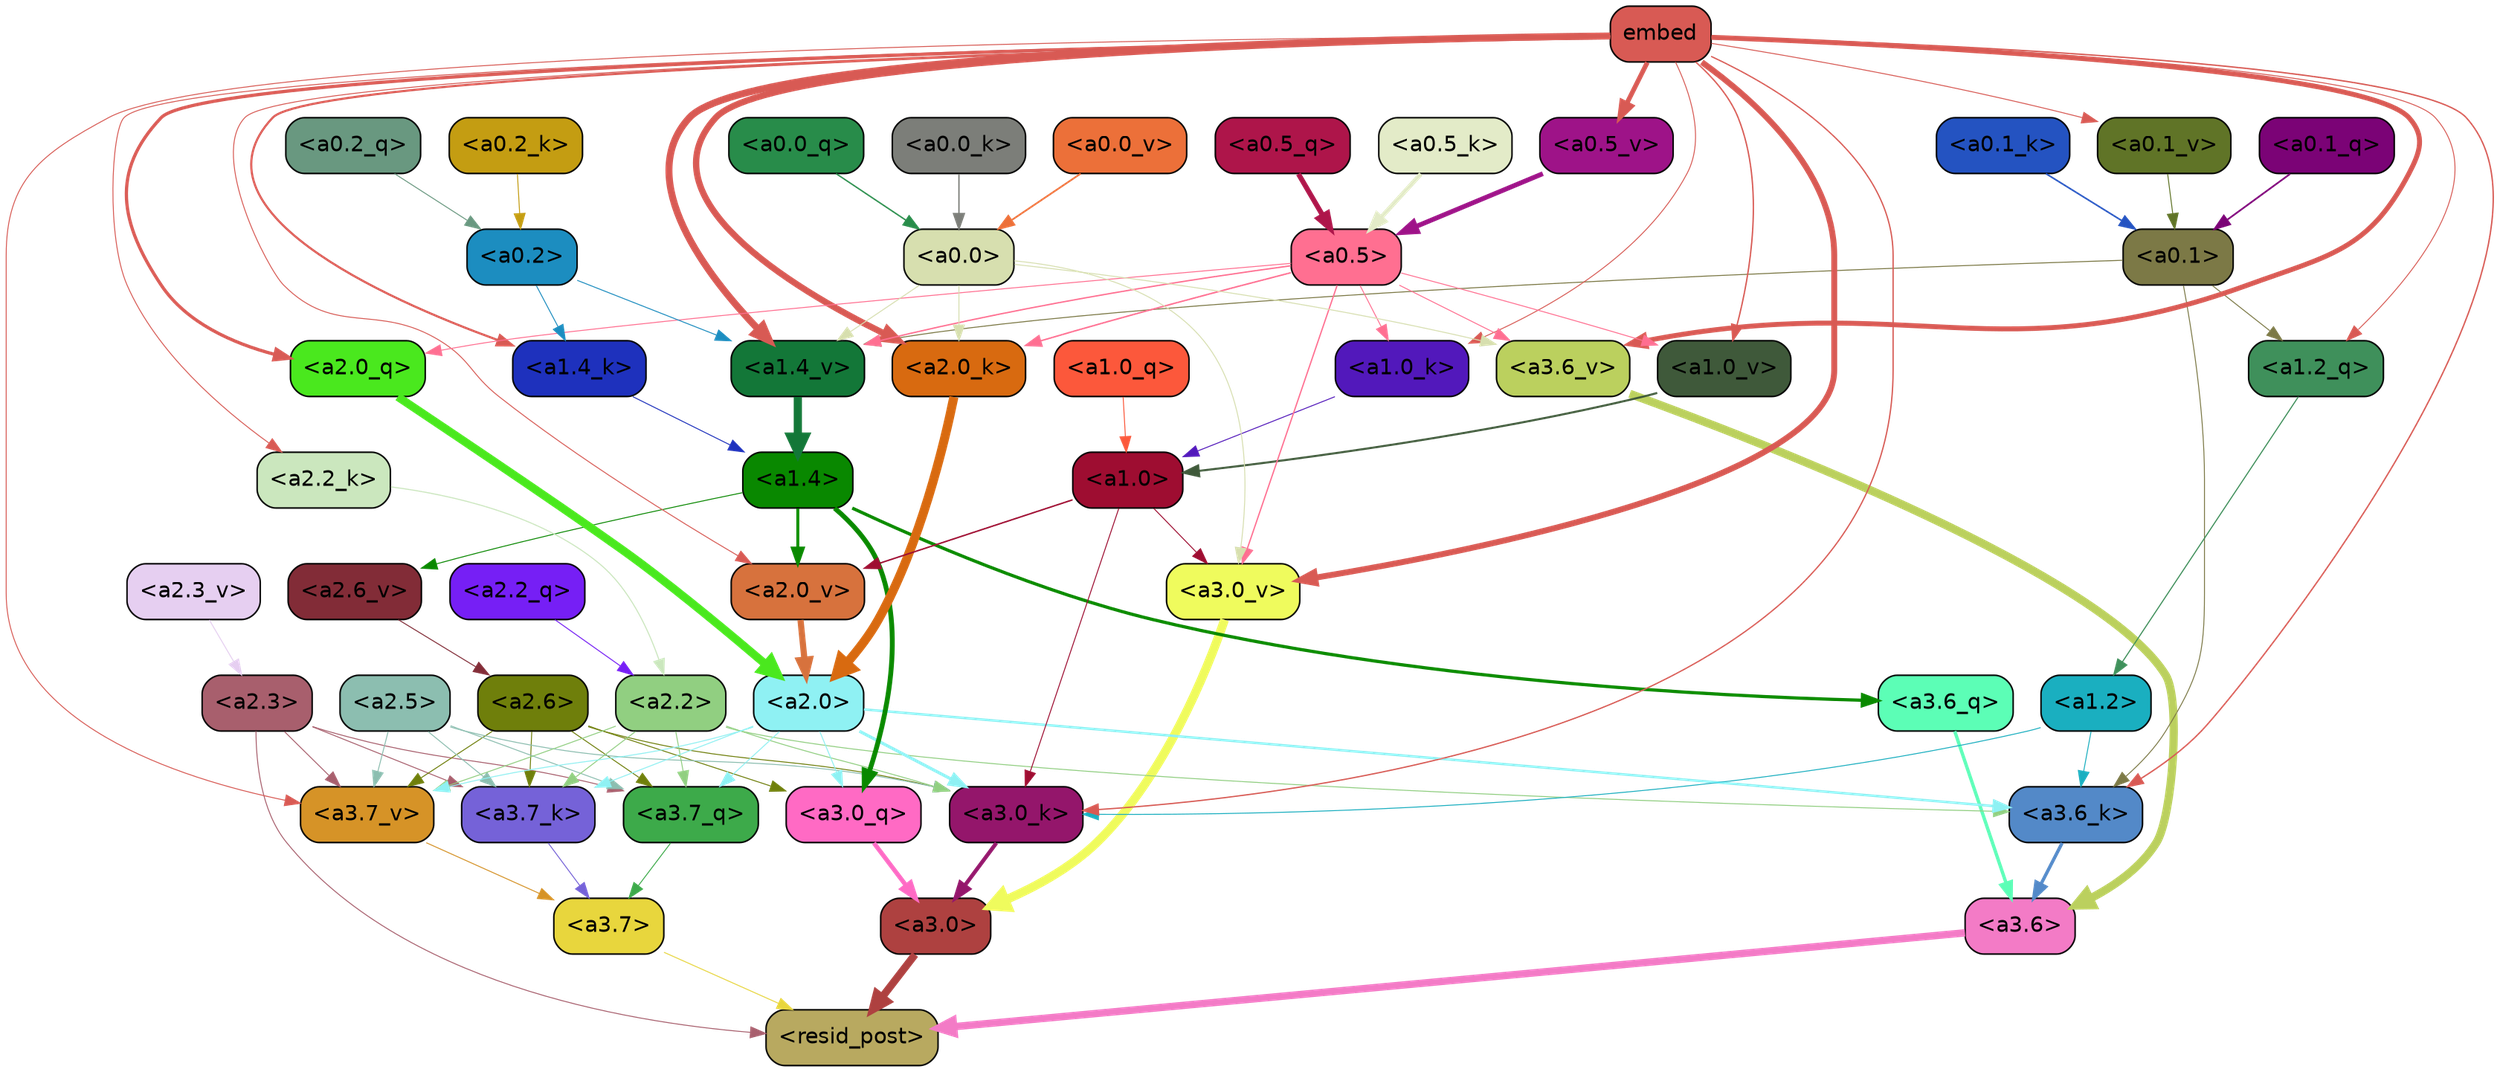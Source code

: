 strict digraph "" {
	graph [bgcolor=transparent,
		layout=dot,
		overlap=false,
		splines=true
	];
	"<a3.7>"	[color=black,
		fillcolor="#e8d63d",
		fontname=Helvetica,
		shape=box,
		style="filled, rounded"];
	"<resid_post>"	[color=black,
		fillcolor="#b8a960",
		fontname=Helvetica,
		shape=box,
		style="filled, rounded"];
	"<a3.7>" -> "<resid_post>"	[color="#e8d63d",
		penwidth=0.6];
	"<a3.6>"	[color=black,
		fillcolor="#f37bc6",
		fontname=Helvetica,
		shape=box,
		style="filled, rounded"];
	"<a3.6>" -> "<resid_post>"	[color="#f37bc6",
		penwidth=4.751592040061951];
	"<a3.0>"	[color=black,
		fillcolor="#ae4140",
		fontname=Helvetica,
		shape=box,
		style="filled, rounded"];
	"<a3.0>" -> "<resid_post>"	[color="#ae4140",
		penwidth=4.904066681861877];
	"<a2.3>"	[color=black,
		fillcolor="#a85f6d",
		fontname=Helvetica,
		shape=box,
		style="filled, rounded"];
	"<a2.3>" -> "<resid_post>"	[color="#a85f6d",
		penwidth=0.6];
	"<a3.7_q>"	[color=black,
		fillcolor="#3daa4a",
		fontname=Helvetica,
		shape=box,
		style="filled, rounded"];
	"<a2.3>" -> "<a3.7_q>"	[color="#a85f6d",
		penwidth=0.6];
	"<a3.7_k>"	[color=black,
		fillcolor="#7562d8",
		fontname=Helvetica,
		shape=box,
		style="filled, rounded"];
	"<a2.3>" -> "<a3.7_k>"	[color="#a85f6d",
		penwidth=0.6069068089127541];
	"<a3.7_v>"	[color=black,
		fillcolor="#d69327",
		fontname=Helvetica,
		shape=box,
		style="filled, rounded"];
	"<a2.3>" -> "<a3.7_v>"	[color="#a85f6d",
		penwidth=0.6];
	"<a3.7_q>" -> "<a3.7>"	[color="#3daa4a",
		penwidth=0.6];
	"<a3.6_q>"	[color=black,
		fillcolor="#5cfeb6",
		fontname=Helvetica,
		shape=box,
		style="filled, rounded"];
	"<a3.6_q>" -> "<a3.6>"	[color="#5cfeb6",
		penwidth=2.160832464694977];
	"<a3.0_q>"	[color=black,
		fillcolor="#ff6ac4",
		fontname=Helvetica,
		shape=box,
		style="filled, rounded"];
	"<a3.0_q>" -> "<a3.0>"	[color="#ff6ac4",
		penwidth=2.870753765106201];
	"<a3.7_k>" -> "<a3.7>"	[color="#7562d8",
		penwidth=0.6];
	"<a3.6_k>"	[color=black,
		fillcolor="#5389c8",
		fontname=Helvetica,
		shape=box,
		style="filled, rounded"];
	"<a3.6_k>" -> "<a3.6>"	[color="#5389c8",
		penwidth=2.13908451795578];
	"<a3.0_k>"	[color=black,
		fillcolor="#94166b",
		fontname=Helvetica,
		shape=box,
		style="filled, rounded"];
	"<a3.0_k>" -> "<a3.0>"	[color="#94166b",
		penwidth=2.520303964614868];
	"<a3.7_v>" -> "<a3.7>"	[color="#d69327",
		penwidth=0.6];
	"<a3.6_v>"	[color=black,
		fillcolor="#bbd05e",
		fontname=Helvetica,
		shape=box,
		style="filled, rounded"];
	"<a3.6_v>" -> "<a3.6>"	[color="#bbd05e",
		penwidth=5.297133803367615];
	"<a3.0_v>"	[color=black,
		fillcolor="#effb5d",
		fontname=Helvetica,
		shape=box,
		style="filled, rounded"];
	"<a3.0_v>" -> "<a3.0>"	[color="#effb5d",
		penwidth=5.680712580680847];
	"<a2.6>"	[color=black,
		fillcolor="#6f7f0b",
		fontname=Helvetica,
		shape=box,
		style="filled, rounded"];
	"<a2.6>" -> "<a3.7_q>"	[color="#6f7f0b",
		penwidth=0.6];
	"<a2.6>" -> "<a3.0_q>"	[color="#6f7f0b",
		penwidth=0.6];
	"<a2.6>" -> "<a3.7_k>"	[color="#6f7f0b",
		penwidth=0.6];
	"<a2.6>" -> "<a3.0_k>"	[color="#6f7f0b",
		penwidth=0.6];
	"<a2.6>" -> "<a3.7_v>"	[color="#6f7f0b",
		penwidth=0.6];
	"<a2.5>"	[color=black,
		fillcolor="#8cbeb0",
		fontname=Helvetica,
		shape=box,
		style="filled, rounded"];
	"<a2.5>" -> "<a3.7_q>"	[color="#8cbeb0",
		penwidth=0.6];
	"<a2.5>" -> "<a3.7_k>"	[color="#8cbeb0",
		penwidth=0.6];
	"<a2.5>" -> "<a3.0_k>"	[color="#8cbeb0",
		penwidth=0.6];
	"<a2.5>" -> "<a3.7_v>"	[color="#8cbeb0",
		penwidth=0.6];
	"<a2.2>"	[color=black,
		fillcolor="#91cf81",
		fontname=Helvetica,
		shape=box,
		style="filled, rounded"];
	"<a2.2>" -> "<a3.7_q>"	[color="#91cf81",
		penwidth=0.6];
	"<a2.2>" -> "<a3.7_k>"	[color="#91cf81",
		penwidth=0.6];
	"<a2.2>" -> "<a3.6_k>"	[color="#91cf81",
		penwidth=0.6];
	"<a2.2>" -> "<a3.0_k>"	[color="#91cf81",
		penwidth=0.6];
	"<a2.2>" -> "<a3.7_v>"	[color="#91cf81",
		penwidth=0.6];
	"<a2.0>"	[color=black,
		fillcolor="#8ff1f3",
		fontname=Helvetica,
		shape=box,
		style="filled, rounded"];
	"<a2.0>" -> "<a3.7_q>"	[color="#8ff1f3",
		penwidth=0.6];
	"<a2.0>" -> "<a3.0_q>"	[color="#8ff1f3",
		penwidth=0.6];
	"<a2.0>" -> "<a3.7_k>"	[color="#8ff1f3",
		penwidth=0.6];
	"<a2.0>" -> "<a3.6_k>"	[color="#8ff1f3",
		penwidth=1.564806342124939];
	"<a2.0>" -> "<a3.0_k>"	[color="#8ff1f3",
		penwidth=1.9353990852832794];
	"<a2.0>" -> "<a3.7_v>"	[color="#8ff1f3",
		penwidth=0.6];
	"<a1.4>"	[color=black,
		fillcolor="#098800",
		fontname=Helvetica,
		shape=box,
		style="filled, rounded"];
	"<a1.4>" -> "<a3.6_q>"	[color="#098800",
		penwidth=2.0727532356977463];
	"<a1.4>" -> "<a3.0_q>"	[color="#098800",
		penwidth=3.1279823780059814];
	"<a2.6_v>"	[color=black,
		fillcolor="#822c37",
		fontname=Helvetica,
		shape=box,
		style="filled, rounded"];
	"<a1.4>" -> "<a2.6_v>"	[color="#098800",
		penwidth=0.6];
	"<a2.0_v>"	[color=black,
		fillcolor="#d7723d",
		fontname=Helvetica,
		shape=box,
		style="filled, rounded"];
	"<a1.4>" -> "<a2.0_v>"	[color="#098800",
		penwidth=1.9170897603034973];
	"<a1.2>"	[color=black,
		fillcolor="#1aafc0",
		fontname=Helvetica,
		shape=box,
		style="filled, rounded"];
	"<a1.2>" -> "<a3.6_k>"	[color="#1aafc0",
		penwidth=0.6];
	"<a1.2>" -> "<a3.0_k>"	[color="#1aafc0",
		penwidth=0.6];
	"<a0.1>"	[color=black,
		fillcolor="#7c7946",
		fontname=Helvetica,
		shape=box,
		style="filled, rounded"];
	"<a0.1>" -> "<a3.6_k>"	[color="#7c7946",
		penwidth=0.6];
	"<a1.2_q>"	[color=black,
		fillcolor="#3f905b",
		fontname=Helvetica,
		shape=box,
		style="filled, rounded"];
	"<a0.1>" -> "<a1.2_q>"	[color="#7c7946",
		penwidth=0.6];
	"<a1.4_v>"	[color=black,
		fillcolor="#137738",
		fontname=Helvetica,
		shape=box,
		style="filled, rounded"];
	"<a0.1>" -> "<a1.4_v>"	[color="#7c7946",
		penwidth=0.6202214732766151];
	embed	[color=black,
		fillcolor="#d85a54",
		fontname=Helvetica,
		shape=box,
		style="filled, rounded"];
	embed -> "<a3.6_k>"	[color="#d85a54",
		penwidth=0.8915999233722687];
	embed -> "<a3.0_k>"	[color="#d85a54",
		penwidth=0.832088902592659];
	embed -> "<a3.7_v>"	[color="#d85a54",
		penwidth=0.6];
	embed -> "<a3.6_v>"	[color="#d85a54",
		penwidth=3.1840110421180725];
	embed -> "<a3.0_v>"	[color="#d85a54",
		penwidth=3.8132747188210487];
	"<a2.0_q>"	[color=black,
		fillcolor="#4ae81e",
		fontname=Helvetica,
		shape=box,
		style="filled, rounded"];
	embed -> "<a2.0_q>"	[color="#d85a54",
		penwidth=2.084651827812195];
	"<a2.2_k>"	[color=black,
		fillcolor="#cbe7be",
		fontname=Helvetica,
		shape=box,
		style="filled, rounded"];
	embed -> "<a2.2_k>"	[color="#d85a54",
		penwidth=0.6];
	"<a2.0_k>"	[color=black,
		fillcolor="#d86a10",
		fontname=Helvetica,
		shape=box,
		style="filled, rounded"];
	embed -> "<a2.0_k>"	[color="#d85a54",
		penwidth=4.084526404738426];
	embed -> "<a2.0_v>"	[color="#d85a54",
		penwidth=0.6];
	embed -> "<a1.2_q>"	[color="#d85a54",
		penwidth=0.6];
	"<a1.4_k>"	[color=black,
		fillcolor="#1e31bd",
		fontname=Helvetica,
		shape=box,
		style="filled, rounded"];
	embed -> "<a1.4_k>"	[color="#d85a54",
		penwidth=1.3912410736083984];
	"<a1.0_k>"	[color=black,
		fillcolor="#5218bb",
		fontname=Helvetica,
		shape=box,
		style="filled, rounded"];
	embed -> "<a1.0_k>"	[color="#d85a54",
		penwidth=0.6];
	embed -> "<a1.4_v>"	[color="#d85a54",
		penwidth=4.4888065457344055];
	"<a1.0_v>"	[color=black,
		fillcolor="#3f593a",
		fontname=Helvetica,
		shape=box,
		style="filled, rounded"];
	embed -> "<a1.0_v>"	[color="#d85a54",
		penwidth=0.8796700537204742];
	"<a0.5_v>"	[color=black,
		fillcolor="#9e1388",
		fontname=Helvetica,
		shape=box,
		style="filled, rounded"];
	embed -> "<a0.5_v>"	[color="#d85a54",
		penwidth=3.0338101387023926];
	"<a0.1_v>"	[color=black,
		fillcolor="#607427",
		fontname=Helvetica,
		shape=box,
		style="filled, rounded"];
	embed -> "<a0.1_v>"	[color="#d85a54",
		penwidth=0.6];
	"<a1.0>"	[color=black,
		fillcolor="#9e0d31",
		fontname=Helvetica,
		shape=box,
		style="filled, rounded"];
	"<a1.0>" -> "<a3.0_k>"	[color="#9e0d31",
		penwidth=0.6];
	"<a1.0>" -> "<a3.0_v>"	[color="#9e0d31",
		penwidth=0.6];
	"<a1.0>" -> "<a2.0_v>"	[color="#9e0d31",
		penwidth=0.9450988052412868];
	"<a0.5>"	[color=black,
		fillcolor="#ff6f91",
		fontname=Helvetica,
		shape=box,
		style="filled, rounded"];
	"<a0.5>" -> "<a3.6_v>"	[color="#ff6f91",
		penwidth=0.6];
	"<a0.5>" -> "<a3.0_v>"	[color="#ff6f91",
		penwidth=0.8331108838319778];
	"<a0.5>" -> "<a2.0_q>"	[color="#ff6f91",
		penwidth=0.6];
	"<a0.5>" -> "<a2.0_k>"	[color="#ff6f91",
		penwidth=0.9412797391414642];
	"<a0.5>" -> "<a1.0_k>"	[color="#ff6f91",
		penwidth=0.6];
	"<a0.5>" -> "<a1.4_v>"	[color="#ff6f91",
		penwidth=0.8757842034101486];
	"<a0.5>" -> "<a1.0_v>"	[color="#ff6f91",
		penwidth=0.6];
	"<a0.0>"	[color=black,
		fillcolor="#d7dfaf",
		fontname=Helvetica,
		shape=box,
		style="filled, rounded"];
	"<a0.0>" -> "<a3.6_v>"	[color="#d7dfaf",
		penwidth=0.6];
	"<a0.0>" -> "<a3.0_v>"	[color="#d7dfaf",
		penwidth=0.6];
	"<a0.0>" -> "<a2.0_k>"	[color="#d7dfaf",
		penwidth=0.6];
	"<a0.0>" -> "<a1.4_v>"	[color="#d7dfaf",
		penwidth=0.6];
	"<a2.2_q>"	[color=black,
		fillcolor="#761ff5",
		fontname=Helvetica,
		shape=box,
		style="filled, rounded"];
	"<a2.2_q>" -> "<a2.2>"	[color="#761ff5",
		penwidth=0.6];
	"<a2.0_q>" -> "<a2.0>"	[color="#4ae81e",
		penwidth=5.29856276512146];
	"<a2.2_k>" -> "<a2.2>"	[color="#cbe7be",
		penwidth=0.6722683310508728];
	"<a2.0_k>" -> "<a2.0>"	[color="#d86a10",
		penwidth=5.859246134757996];
	"<a2.6_v>" -> "<a2.6>"	[color="#822c37",
		penwidth=0.6];
	"<a2.3_v>"	[color=black,
		fillcolor="#e6cff1",
		fontname=Helvetica,
		shape=box,
		style="filled, rounded"];
	"<a2.3_v>" -> "<a2.3>"	[color="#e6cff1",
		penwidth=0.6];
	"<a2.0_v>" -> "<a2.0>"	[color="#d7723d",
		penwidth=3.9621697664260864];
	"<a1.2_q>" -> "<a1.2>"	[color="#3f905b",
		penwidth=0.7185482024215162];
	"<a1.0_q>"	[color=black,
		fillcolor="#fc583b",
		fontname=Helvetica,
		shape=box,
		style="filled, rounded"];
	"<a1.0_q>" -> "<a1.0>"	[color="#fc583b",
		penwidth=0.6];
	"<a1.4_k>" -> "<a1.4>"	[color="#1e31bd",
		penwidth=0.6];
	"<a1.0_k>" -> "<a1.0>"	[color="#5218bb",
		penwidth=0.6];
	"<a1.4_v>" -> "<a1.4>"	[color="#137738",
		penwidth=5.280138969421387];
	"<a1.0_v>" -> "<a1.0>"	[color="#3f593a",
		penwidth=1.318962275981903];
	"<a0.2>"	[color=black,
		fillcolor="#1c8dc0",
		fontname=Helvetica,
		shape=box,
		style="filled, rounded"];
	"<a0.2>" -> "<a1.4_k>"	[color="#1c8dc0",
		penwidth=0.6];
	"<a0.2>" -> "<a1.4_v>"	[color="#1c8dc0",
		penwidth=0.6];
	"<a0.5_q>"	[color=black,
		fillcolor="#ae154a",
		fontname=Helvetica,
		shape=box,
		style="filled, rounded"];
	"<a0.5_q>" -> "<a0.5>"	[color="#ae154a",
		penwidth=3.2715916633605957];
	"<a0.2_q>"	[color=black,
		fillcolor="#699880",
		fontname=Helvetica,
		shape=box,
		style="filled, rounded"];
	"<a0.2_q>" -> "<a0.2>"	[color="#699880",
		penwidth=0.6];
	"<a0.1_q>"	[color=black,
		fillcolor="#7b0376",
		fontname=Helvetica,
		shape=box,
		style="filled, rounded"];
	"<a0.1_q>" -> "<a0.1>"	[color="#7b0376",
		penwidth=1.0982357263565063];
	"<a0.0_q>"	[color=black,
		fillcolor="#288c4a",
		fontname=Helvetica,
		shape=box,
		style="filled, rounded"];
	"<a0.0_q>" -> "<a0.0>"	[color="#288c4a",
		penwidth=0.8850758075714111];
	"<a0.5_k>"	[color=black,
		fillcolor="#e3ebc8",
		fontname=Helvetica,
		shape=box,
		style="filled, rounded"];
	"<a0.5_k>" -> "<a0.5>"	[color="#e3ebc8",
		penwidth=2.833264708518982];
	"<a0.2_k>"	[color=black,
		fillcolor="#c49d12",
		fontname=Helvetica,
		shape=box,
		style="filled, rounded"];
	"<a0.2_k>" -> "<a0.2>"	[color="#c49d12",
		penwidth=0.6];
	"<a0.1_k>"	[color=black,
		fillcolor="#2453c1",
		fontname=Helvetica,
		shape=box,
		style="filled, rounded"];
	"<a0.1_k>" -> "<a0.1>"	[color="#2453c1",
		penwidth=1.0085628032684326];
	"<a0.0_k>"	[color=black,
		fillcolor="#7c7e79",
		fontname=Helvetica,
		shape=box,
		style="filled, rounded"];
	"<a0.0_k>" -> "<a0.0>"	[color="#7c7e79",
		penwidth=0.8747712969779968];
	"<a0.5_v>" -> "<a0.5>"	[color="#9e1388",
		penwidth=3.0403636693954468];
	"<a0.1_v>" -> "<a0.1>"	[color="#607427",
		penwidth=0.6];
	"<a0.0_v>"	[color=black,
		fillcolor="#ec7039",
		fontname=Helvetica,
		shape=box,
		style="filled, rounded"];
	"<a0.0_v>" -> "<a0.0>"	[color="#ec7039",
		penwidth=1.1078208088874817];
}
